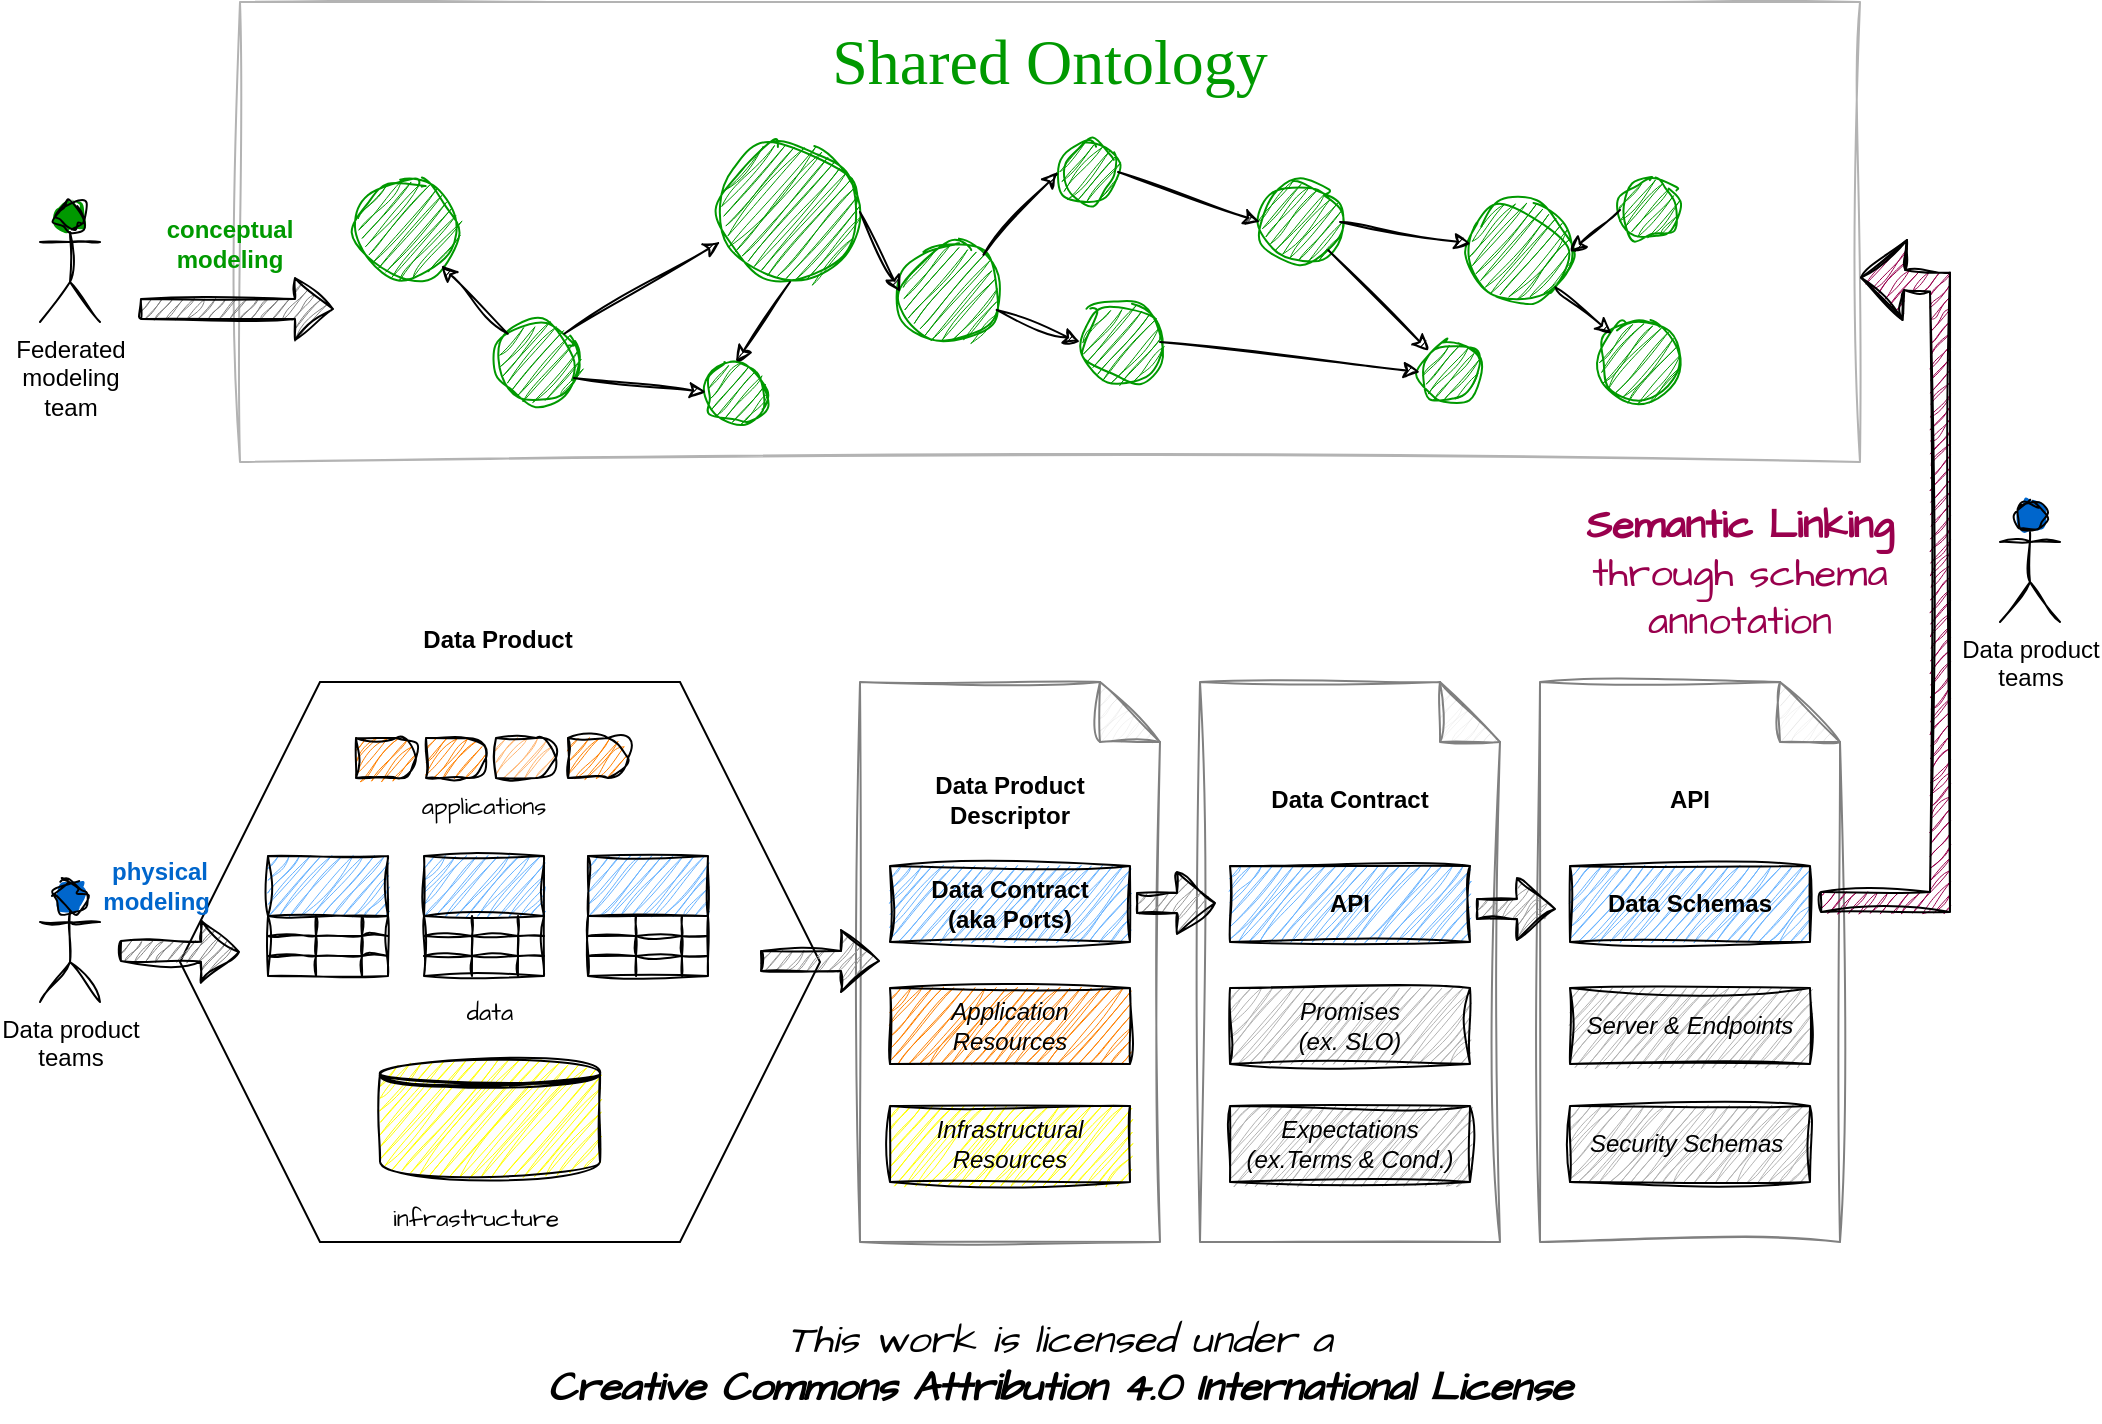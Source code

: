 <mxfile version="22.0.8" type="google">
  <diagram name="008-semantic-linking" id="O0EzCrE9_i2seC9WDiSg">
    <mxGraphModel grid="1" page="1" gridSize="10" guides="1" tooltips="1" connect="1" arrows="1" fold="1" pageScale="1" pageWidth="827" pageHeight="1169" math="0" shadow="0">
      <root>
        <mxCell id="0" />
        <mxCell id="1" parent="0" />
        <mxCell id="VSZ_r1YbwB4cjB5XSmfl-58" value="&lt;div&gt;&lt;i&gt;This work is licensed under a&lt;/i&gt;&lt;/div&gt;&lt;div&gt;&lt;b&gt;&lt;i&gt;Creative Commons Attribution 4.0 International License&lt;/i&gt;&lt;/b&gt;&lt;/div&gt;" style="text;html=1;strokeColor=none;fillColor=none;align=center;verticalAlign=middle;whiteSpace=wrap;rounded=0;fontSize=20;fontFamily=Architects Daughter;" vertex="1" parent="1">
          <mxGeometry x="-40" y="470" width="1040" height="60" as="geometry" />
        </mxCell>
        <mxCell id="JQQmpW9P4jVvxB5_Ogis-1" value="" style="shape=hexagon;perimeter=hexagonPerimeter2;whiteSpace=wrap;html=1;fixedSize=1;size=70;" vertex="1" parent="1">
          <mxGeometry x="40" y="160" width="320" height="280" as="geometry" />
        </mxCell>
        <mxCell id="JQQmpW9P4jVvxB5_Ogis-2" value="" style="shape=table;startSize=30;container=1;collapsible=0;childLayout=tableLayout;strokeColor=default;fontSize=16;sketch=1;curveFitting=1;jiggle=2;fillColor=#66B2FF;" vertex="1" parent="1">
          <mxGeometry x="162" y="247" width="60" height="60" as="geometry" />
        </mxCell>
        <mxCell id="JQQmpW9P4jVvxB5_Ogis-3" value="" style="shape=tableRow;horizontal=0;startSize=0;swimlaneHead=0;swimlaneBody=0;strokeColor=inherit;top=0;left=0;bottom=0;right=0;collapsible=0;dropTarget=0;fillColor=none;points=[[0,0.5],[1,0.5]];portConstraint=eastwest;fontSize=16;sketch=1;curveFitting=1;jiggle=2;" vertex="1" parent="JQQmpW9P4jVvxB5_Ogis-2">
          <mxGeometry y="30" width="60" height="10" as="geometry" />
        </mxCell>
        <mxCell id="JQQmpW9P4jVvxB5_Ogis-4" value="" style="shape=partialRectangle;html=1;whiteSpace=wrap;connectable=0;strokeColor=inherit;overflow=hidden;fillColor=none;top=0;left=0;bottom=0;right=0;pointerEvents=1;fontSize=16;sketch=1;curveFitting=1;jiggle=2;" vertex="1" parent="JQQmpW9P4jVvxB5_Ogis-3">
          <mxGeometry width="24" height="10" as="geometry">
            <mxRectangle width="24" height="10" as="alternateBounds" />
          </mxGeometry>
        </mxCell>
        <mxCell id="JQQmpW9P4jVvxB5_Ogis-5" value="" style="shape=partialRectangle;html=1;whiteSpace=wrap;connectable=0;strokeColor=inherit;overflow=hidden;fillColor=none;top=0;left=0;bottom=0;right=0;pointerEvents=1;fontSize=16;sketch=1;curveFitting=1;jiggle=2;" vertex="1" parent="JQQmpW9P4jVvxB5_Ogis-3">
          <mxGeometry x="24" width="23" height="10" as="geometry">
            <mxRectangle width="23" height="10" as="alternateBounds" />
          </mxGeometry>
        </mxCell>
        <mxCell id="JQQmpW9P4jVvxB5_Ogis-6" value="" style="shape=partialRectangle;html=1;whiteSpace=wrap;connectable=0;strokeColor=inherit;overflow=hidden;fillColor=none;top=0;left=0;bottom=0;right=0;pointerEvents=1;fontSize=16;sketch=1;curveFitting=1;jiggle=2;" vertex="1" parent="JQQmpW9P4jVvxB5_Ogis-3">
          <mxGeometry x="47" width="13" height="10" as="geometry">
            <mxRectangle width="13" height="10" as="alternateBounds" />
          </mxGeometry>
        </mxCell>
        <mxCell id="JQQmpW9P4jVvxB5_Ogis-7" value="" style="shape=tableRow;horizontal=0;startSize=0;swimlaneHead=0;swimlaneBody=0;strokeColor=inherit;top=0;left=0;bottom=0;right=0;collapsible=0;dropTarget=0;fillColor=none;points=[[0,0.5],[1,0.5]];portConstraint=eastwest;fontSize=16;sketch=1;curveFitting=1;jiggle=2;" vertex="1" parent="JQQmpW9P4jVvxB5_Ogis-2">
          <mxGeometry y="40" width="60" height="10" as="geometry" />
        </mxCell>
        <mxCell id="JQQmpW9P4jVvxB5_Ogis-8" value="" style="shape=partialRectangle;html=1;whiteSpace=wrap;connectable=0;strokeColor=inherit;overflow=hidden;fillColor=none;top=0;left=0;bottom=0;right=0;pointerEvents=1;fontSize=16;sketch=1;curveFitting=1;jiggle=2;" vertex="1" parent="JQQmpW9P4jVvxB5_Ogis-7">
          <mxGeometry width="24" height="10" as="geometry">
            <mxRectangle width="24" height="10" as="alternateBounds" />
          </mxGeometry>
        </mxCell>
        <mxCell id="JQQmpW9P4jVvxB5_Ogis-9" value="" style="shape=partialRectangle;html=1;whiteSpace=wrap;connectable=0;strokeColor=inherit;overflow=hidden;fillColor=none;top=0;left=0;bottom=0;right=0;pointerEvents=1;fontSize=16;sketch=1;curveFitting=1;jiggle=2;" vertex="1" parent="JQQmpW9P4jVvxB5_Ogis-7">
          <mxGeometry x="24" width="23" height="10" as="geometry">
            <mxRectangle width="23" height="10" as="alternateBounds" />
          </mxGeometry>
        </mxCell>
        <mxCell id="JQQmpW9P4jVvxB5_Ogis-10" value="" style="shape=partialRectangle;html=1;whiteSpace=wrap;connectable=0;strokeColor=inherit;overflow=hidden;fillColor=none;top=0;left=0;bottom=0;right=0;pointerEvents=1;fontSize=16;sketch=1;curveFitting=1;jiggle=2;" vertex="1" parent="JQQmpW9P4jVvxB5_Ogis-7">
          <mxGeometry x="47" width="13" height="10" as="geometry">
            <mxRectangle width="13" height="10" as="alternateBounds" />
          </mxGeometry>
        </mxCell>
        <mxCell id="JQQmpW9P4jVvxB5_Ogis-11" value="" style="shape=tableRow;horizontal=0;startSize=0;swimlaneHead=0;swimlaneBody=0;strokeColor=inherit;top=0;left=0;bottom=0;right=0;collapsible=0;dropTarget=0;fillColor=none;points=[[0,0.5],[1,0.5]];portConstraint=eastwest;fontSize=16;sketch=1;curveFitting=1;jiggle=2;" vertex="1" parent="JQQmpW9P4jVvxB5_Ogis-2">
          <mxGeometry y="50" width="60" height="10" as="geometry" />
        </mxCell>
        <mxCell id="JQQmpW9P4jVvxB5_Ogis-12" value="" style="shape=partialRectangle;html=1;whiteSpace=wrap;connectable=0;strokeColor=inherit;overflow=hidden;fillColor=none;top=0;left=0;bottom=0;right=0;pointerEvents=1;fontSize=16;sketch=1;curveFitting=1;jiggle=2;" vertex="1" parent="JQQmpW9P4jVvxB5_Ogis-11">
          <mxGeometry width="24" height="10" as="geometry">
            <mxRectangle width="24" height="10" as="alternateBounds" />
          </mxGeometry>
        </mxCell>
        <mxCell id="JQQmpW9P4jVvxB5_Ogis-13" value="" style="shape=partialRectangle;html=1;whiteSpace=wrap;connectable=0;strokeColor=inherit;overflow=hidden;fillColor=none;top=0;left=0;bottom=0;right=0;pointerEvents=1;fontSize=16;sketch=1;curveFitting=1;jiggle=2;" vertex="1" parent="JQQmpW9P4jVvxB5_Ogis-11">
          <mxGeometry x="24" width="23" height="10" as="geometry">
            <mxRectangle width="23" height="10" as="alternateBounds" />
          </mxGeometry>
        </mxCell>
        <mxCell id="JQQmpW9P4jVvxB5_Ogis-14" value="" style="shape=partialRectangle;html=1;whiteSpace=wrap;connectable=0;strokeColor=inherit;overflow=hidden;fillColor=none;top=0;left=0;bottom=0;right=0;pointerEvents=1;fontSize=16;sketch=1;curveFitting=1;jiggle=2;" vertex="1" parent="JQQmpW9P4jVvxB5_Ogis-11">
          <mxGeometry x="47" width="13" height="10" as="geometry">
            <mxRectangle width="13" height="10" as="alternateBounds" />
          </mxGeometry>
        </mxCell>
        <mxCell id="JQQmpW9P4jVvxB5_Ogis-15" value="" style="shape=table;startSize=30;container=1;collapsible=0;childLayout=tableLayout;strokeColor=default;fontSize=16;sketch=1;curveFitting=1;jiggle=2;fillColor=#66B2FF;" vertex="1" parent="1">
          <mxGeometry x="84" y="247" width="60" height="60" as="geometry" />
        </mxCell>
        <mxCell id="JQQmpW9P4jVvxB5_Ogis-16" value="" style="shape=tableRow;horizontal=0;startSize=0;swimlaneHead=0;swimlaneBody=0;strokeColor=inherit;top=0;left=0;bottom=0;right=0;collapsible=0;dropTarget=0;fillColor=none;points=[[0,0.5],[1,0.5]];portConstraint=eastwest;fontSize=16;sketch=1;curveFitting=1;jiggle=2;" vertex="1" parent="JQQmpW9P4jVvxB5_Ogis-15">
          <mxGeometry y="30" width="60" height="10" as="geometry" />
        </mxCell>
        <mxCell id="JQQmpW9P4jVvxB5_Ogis-17" value="" style="shape=partialRectangle;html=1;whiteSpace=wrap;connectable=0;strokeColor=inherit;overflow=hidden;fillColor=none;top=0;left=0;bottom=0;right=0;pointerEvents=1;fontSize=16;sketch=1;curveFitting=1;jiggle=2;" vertex="1" parent="JQQmpW9P4jVvxB5_Ogis-16">
          <mxGeometry width="24" height="10" as="geometry">
            <mxRectangle width="24" height="10" as="alternateBounds" />
          </mxGeometry>
        </mxCell>
        <mxCell id="JQQmpW9P4jVvxB5_Ogis-18" value="" style="shape=partialRectangle;html=1;whiteSpace=wrap;connectable=0;strokeColor=inherit;overflow=hidden;fillColor=none;top=0;left=0;bottom=0;right=0;pointerEvents=1;fontSize=16;sketch=1;curveFitting=1;jiggle=2;" vertex="1" parent="JQQmpW9P4jVvxB5_Ogis-16">
          <mxGeometry x="24" width="23" height="10" as="geometry">
            <mxRectangle width="23" height="10" as="alternateBounds" />
          </mxGeometry>
        </mxCell>
        <mxCell id="JQQmpW9P4jVvxB5_Ogis-19" value="" style="shape=partialRectangle;html=1;whiteSpace=wrap;connectable=0;strokeColor=inherit;overflow=hidden;fillColor=none;top=0;left=0;bottom=0;right=0;pointerEvents=1;fontSize=16;sketch=1;curveFitting=1;jiggle=2;" vertex="1" parent="JQQmpW9P4jVvxB5_Ogis-16">
          <mxGeometry x="47" width="13" height="10" as="geometry">
            <mxRectangle width="13" height="10" as="alternateBounds" />
          </mxGeometry>
        </mxCell>
        <mxCell id="JQQmpW9P4jVvxB5_Ogis-20" value="" style="shape=tableRow;horizontal=0;startSize=0;swimlaneHead=0;swimlaneBody=0;strokeColor=inherit;top=0;left=0;bottom=0;right=0;collapsible=0;dropTarget=0;fillColor=none;points=[[0,0.5],[1,0.5]];portConstraint=eastwest;fontSize=16;sketch=1;curveFitting=1;jiggle=2;" vertex="1" parent="JQQmpW9P4jVvxB5_Ogis-15">
          <mxGeometry y="40" width="60" height="10" as="geometry" />
        </mxCell>
        <mxCell id="JQQmpW9P4jVvxB5_Ogis-21" value="" style="shape=partialRectangle;html=1;whiteSpace=wrap;connectable=0;strokeColor=inherit;overflow=hidden;fillColor=none;top=0;left=0;bottom=0;right=0;pointerEvents=1;fontSize=16;sketch=1;curveFitting=1;jiggle=2;" vertex="1" parent="JQQmpW9P4jVvxB5_Ogis-20">
          <mxGeometry width="24" height="10" as="geometry">
            <mxRectangle width="24" height="10" as="alternateBounds" />
          </mxGeometry>
        </mxCell>
        <mxCell id="JQQmpW9P4jVvxB5_Ogis-22" value="" style="shape=partialRectangle;html=1;whiteSpace=wrap;connectable=0;strokeColor=inherit;overflow=hidden;fillColor=none;top=0;left=0;bottom=0;right=0;pointerEvents=1;fontSize=16;sketch=1;curveFitting=1;jiggle=2;" vertex="1" parent="JQQmpW9P4jVvxB5_Ogis-20">
          <mxGeometry x="24" width="23" height="10" as="geometry">
            <mxRectangle width="23" height="10" as="alternateBounds" />
          </mxGeometry>
        </mxCell>
        <mxCell id="JQQmpW9P4jVvxB5_Ogis-23" value="" style="shape=partialRectangle;html=1;whiteSpace=wrap;connectable=0;strokeColor=inherit;overflow=hidden;fillColor=none;top=0;left=0;bottom=0;right=0;pointerEvents=1;fontSize=16;sketch=1;curveFitting=1;jiggle=2;" vertex="1" parent="JQQmpW9P4jVvxB5_Ogis-20">
          <mxGeometry x="47" width="13" height="10" as="geometry">
            <mxRectangle width="13" height="10" as="alternateBounds" />
          </mxGeometry>
        </mxCell>
        <mxCell id="JQQmpW9P4jVvxB5_Ogis-24" value="" style="shape=tableRow;horizontal=0;startSize=0;swimlaneHead=0;swimlaneBody=0;strokeColor=inherit;top=0;left=0;bottom=0;right=0;collapsible=0;dropTarget=0;fillColor=none;points=[[0,0.5],[1,0.5]];portConstraint=eastwest;fontSize=16;sketch=1;curveFitting=1;jiggle=2;" vertex="1" parent="JQQmpW9P4jVvxB5_Ogis-15">
          <mxGeometry y="50" width="60" height="10" as="geometry" />
        </mxCell>
        <mxCell id="JQQmpW9P4jVvxB5_Ogis-25" value="" style="shape=partialRectangle;html=1;whiteSpace=wrap;connectable=0;strokeColor=inherit;overflow=hidden;fillColor=none;top=0;left=0;bottom=0;right=0;pointerEvents=1;fontSize=16;sketch=1;curveFitting=1;jiggle=2;" vertex="1" parent="JQQmpW9P4jVvxB5_Ogis-24">
          <mxGeometry width="24" height="10" as="geometry">
            <mxRectangle width="24" height="10" as="alternateBounds" />
          </mxGeometry>
        </mxCell>
        <mxCell id="JQQmpW9P4jVvxB5_Ogis-26" value="" style="shape=partialRectangle;html=1;whiteSpace=wrap;connectable=0;strokeColor=inherit;overflow=hidden;fillColor=none;top=0;left=0;bottom=0;right=0;pointerEvents=1;fontSize=16;sketch=1;curveFitting=1;jiggle=2;" vertex="1" parent="JQQmpW9P4jVvxB5_Ogis-24">
          <mxGeometry x="24" width="23" height="10" as="geometry">
            <mxRectangle width="23" height="10" as="alternateBounds" />
          </mxGeometry>
        </mxCell>
        <mxCell id="JQQmpW9P4jVvxB5_Ogis-27" value="" style="shape=partialRectangle;html=1;whiteSpace=wrap;connectable=0;strokeColor=inherit;overflow=hidden;fillColor=none;top=0;left=0;bottom=0;right=0;pointerEvents=1;fontSize=16;sketch=1;curveFitting=1;jiggle=2;" vertex="1" parent="JQQmpW9P4jVvxB5_Ogis-24">
          <mxGeometry x="47" width="13" height="10" as="geometry">
            <mxRectangle width="13" height="10" as="alternateBounds" />
          </mxGeometry>
        </mxCell>
        <mxCell id="JQQmpW9P4jVvxB5_Ogis-28" value="" style="shape=table;startSize=30;container=1;collapsible=0;childLayout=tableLayout;strokeColor=default;fontSize=16;sketch=1;curveFitting=1;jiggle=2;fillColor=#66B2FF;" vertex="1" parent="1">
          <mxGeometry x="244" y="247" width="60" height="60" as="geometry" />
        </mxCell>
        <mxCell id="JQQmpW9P4jVvxB5_Ogis-29" value="" style="shape=tableRow;horizontal=0;startSize=0;swimlaneHead=0;swimlaneBody=0;strokeColor=inherit;top=0;left=0;bottom=0;right=0;collapsible=0;dropTarget=0;fillColor=none;points=[[0,0.5],[1,0.5]];portConstraint=eastwest;fontSize=16;sketch=1;curveFitting=1;jiggle=2;" vertex="1" parent="JQQmpW9P4jVvxB5_Ogis-28">
          <mxGeometry y="30" width="60" height="10" as="geometry" />
        </mxCell>
        <mxCell id="JQQmpW9P4jVvxB5_Ogis-30" value="" style="shape=partialRectangle;html=1;whiteSpace=wrap;connectable=0;strokeColor=inherit;overflow=hidden;fillColor=none;top=0;left=0;bottom=0;right=0;pointerEvents=1;fontSize=16;sketch=1;curveFitting=1;jiggle=2;" vertex="1" parent="JQQmpW9P4jVvxB5_Ogis-29">
          <mxGeometry width="24" height="10" as="geometry">
            <mxRectangle width="24" height="10" as="alternateBounds" />
          </mxGeometry>
        </mxCell>
        <mxCell id="JQQmpW9P4jVvxB5_Ogis-31" value="" style="shape=partialRectangle;html=1;whiteSpace=wrap;connectable=0;strokeColor=inherit;overflow=hidden;fillColor=none;top=0;left=0;bottom=0;right=0;pointerEvents=1;fontSize=16;sketch=1;curveFitting=1;jiggle=2;" vertex="1" parent="JQQmpW9P4jVvxB5_Ogis-29">
          <mxGeometry x="24" width="23" height="10" as="geometry">
            <mxRectangle width="23" height="10" as="alternateBounds" />
          </mxGeometry>
        </mxCell>
        <mxCell id="JQQmpW9P4jVvxB5_Ogis-32" value="" style="shape=partialRectangle;html=1;whiteSpace=wrap;connectable=0;strokeColor=inherit;overflow=hidden;fillColor=none;top=0;left=0;bottom=0;right=0;pointerEvents=1;fontSize=16;sketch=1;curveFitting=1;jiggle=2;" vertex="1" parent="JQQmpW9P4jVvxB5_Ogis-29">
          <mxGeometry x="47" width="13" height="10" as="geometry">
            <mxRectangle width="13" height="10" as="alternateBounds" />
          </mxGeometry>
        </mxCell>
        <mxCell id="JQQmpW9P4jVvxB5_Ogis-33" value="" style="shape=tableRow;horizontal=0;startSize=0;swimlaneHead=0;swimlaneBody=0;strokeColor=inherit;top=0;left=0;bottom=0;right=0;collapsible=0;dropTarget=0;fillColor=none;points=[[0,0.5],[1,0.5]];portConstraint=eastwest;fontSize=16;sketch=1;curveFitting=1;jiggle=2;" vertex="1" parent="JQQmpW9P4jVvxB5_Ogis-28">
          <mxGeometry y="40" width="60" height="10" as="geometry" />
        </mxCell>
        <mxCell id="JQQmpW9P4jVvxB5_Ogis-34" value="" style="shape=partialRectangle;html=1;whiteSpace=wrap;connectable=0;strokeColor=inherit;overflow=hidden;fillColor=none;top=0;left=0;bottom=0;right=0;pointerEvents=1;fontSize=16;sketch=1;curveFitting=1;jiggle=2;" vertex="1" parent="JQQmpW9P4jVvxB5_Ogis-33">
          <mxGeometry width="24" height="10" as="geometry">
            <mxRectangle width="24" height="10" as="alternateBounds" />
          </mxGeometry>
        </mxCell>
        <mxCell id="JQQmpW9P4jVvxB5_Ogis-35" value="" style="shape=partialRectangle;html=1;whiteSpace=wrap;connectable=0;strokeColor=inherit;overflow=hidden;fillColor=none;top=0;left=0;bottom=0;right=0;pointerEvents=1;fontSize=16;sketch=1;curveFitting=1;jiggle=2;" vertex="1" parent="JQQmpW9P4jVvxB5_Ogis-33">
          <mxGeometry x="24" width="23" height="10" as="geometry">
            <mxRectangle width="23" height="10" as="alternateBounds" />
          </mxGeometry>
        </mxCell>
        <mxCell id="JQQmpW9P4jVvxB5_Ogis-36" value="" style="shape=partialRectangle;html=1;whiteSpace=wrap;connectable=0;strokeColor=inherit;overflow=hidden;fillColor=none;top=0;left=0;bottom=0;right=0;pointerEvents=1;fontSize=16;sketch=1;curveFitting=1;jiggle=2;" vertex="1" parent="JQQmpW9P4jVvxB5_Ogis-33">
          <mxGeometry x="47" width="13" height="10" as="geometry">
            <mxRectangle width="13" height="10" as="alternateBounds" />
          </mxGeometry>
        </mxCell>
        <mxCell id="JQQmpW9P4jVvxB5_Ogis-37" value="" style="shape=tableRow;horizontal=0;startSize=0;swimlaneHead=0;swimlaneBody=0;strokeColor=inherit;top=0;left=0;bottom=0;right=0;collapsible=0;dropTarget=0;fillColor=none;points=[[0,0.5],[1,0.5]];portConstraint=eastwest;fontSize=16;sketch=1;curveFitting=1;jiggle=2;" vertex="1" parent="JQQmpW9P4jVvxB5_Ogis-28">
          <mxGeometry y="50" width="60" height="10" as="geometry" />
        </mxCell>
        <mxCell id="JQQmpW9P4jVvxB5_Ogis-38" value="" style="shape=partialRectangle;html=1;whiteSpace=wrap;connectable=0;strokeColor=inherit;overflow=hidden;fillColor=none;top=0;left=0;bottom=0;right=0;pointerEvents=1;fontSize=16;sketch=1;curveFitting=1;jiggle=2;" vertex="1" parent="JQQmpW9P4jVvxB5_Ogis-37">
          <mxGeometry width="24" height="10" as="geometry">
            <mxRectangle width="24" height="10" as="alternateBounds" />
          </mxGeometry>
        </mxCell>
        <mxCell id="JQQmpW9P4jVvxB5_Ogis-39" value="" style="shape=partialRectangle;html=1;whiteSpace=wrap;connectable=0;strokeColor=inherit;overflow=hidden;fillColor=none;top=0;left=0;bottom=0;right=0;pointerEvents=1;fontSize=16;sketch=1;curveFitting=1;jiggle=2;" vertex="1" parent="JQQmpW9P4jVvxB5_Ogis-37">
          <mxGeometry x="24" width="23" height="10" as="geometry">
            <mxRectangle width="23" height="10" as="alternateBounds" />
          </mxGeometry>
        </mxCell>
        <mxCell id="JQQmpW9P4jVvxB5_Ogis-40" value="" style="shape=partialRectangle;html=1;whiteSpace=wrap;connectable=0;strokeColor=inherit;overflow=hidden;fillColor=none;top=0;left=0;bottom=0;right=0;pointerEvents=1;fontSize=16;sketch=1;curveFitting=1;jiggle=2;" vertex="1" parent="JQQmpW9P4jVvxB5_Ogis-37">
          <mxGeometry x="47" width="13" height="10" as="geometry">
            <mxRectangle width="13" height="10" as="alternateBounds" />
          </mxGeometry>
        </mxCell>
        <mxCell id="JQQmpW9P4jVvxB5_Ogis-41" value="" style="shape=datastore;whiteSpace=wrap;html=1;sketch=1;curveFitting=1;jiggle=2;fillColor=#FFFF00;" vertex="1" parent="1">
          <mxGeometry x="140" y="348" width="110" height="60" as="geometry" />
        </mxCell>
        <mxCell id="JQQmpW9P4jVvxB5_Ogis-42" value="" style="shape=delay;whiteSpace=wrap;html=1;sketch=1;curveFitting=1;jiggle=2;fillColor=#FF8000;" vertex="1" parent="1">
          <mxGeometry x="128" y="188" width="30" height="20" as="geometry" />
        </mxCell>
        <mxCell id="JQQmpW9P4jVvxB5_Ogis-43" value="" style="shape=delay;whiteSpace=wrap;html=1;sketch=1;curveFitting=1;jiggle=2;fillColor=#FF8000;" vertex="1" parent="1">
          <mxGeometry x="163" y="188" width="30" height="20" as="geometry" />
        </mxCell>
        <mxCell id="JQQmpW9P4jVvxB5_Ogis-44" value="" style="shape=delay;whiteSpace=wrap;html=1;sketch=1;curveFitting=1;jiggle=2;fillColor=#FFB570;" vertex="1" parent="1">
          <mxGeometry x="198" y="188" width="30" height="20" as="geometry" />
        </mxCell>
        <mxCell id="JQQmpW9P4jVvxB5_Ogis-45" value="" style="shape=delay;whiteSpace=wrap;html=1;sketch=1;curveFitting=1;jiggle=2;fillColor=#FF8000;" vertex="1" parent="1">
          <mxGeometry x="234" y="188" width="30" height="20" as="geometry" />
        </mxCell>
        <mxCell id="JQQmpW9P4jVvxB5_Ogis-46" value="" style="shape=note;whiteSpace=wrap;html=1;backgroundOutline=1;darkOpacity=0.05;sketch=1;curveFitting=1;jiggle=2;strokeColor=#808080;" vertex="1" parent="1">
          <mxGeometry x="380" y="160" width="150" height="280" as="geometry" />
        </mxCell>
        <mxCell id="JQQmpW9P4jVvxB5_Ogis-47" value="Data Contract &lt;br&gt;(aka Ports)" style="text;html=1;strokeColor=default;fillColor=#66B2FF;align=center;verticalAlign=middle;whiteSpace=wrap;rounded=0;sketch=1;curveFitting=1;jiggle=2;glass=0;shadow=0;strokeWidth=1;fontStyle=1" vertex="1" parent="1">
          <mxGeometry x="395" y="252" width="120" height="38" as="geometry" />
        </mxCell>
        <mxCell id="JQQmpW9P4jVvxB5_Ogis-48" value="Application Resources" style="text;html=1;strokeColor=default;fillColor=#FF8000;align=center;verticalAlign=middle;whiteSpace=wrap;rounded=0;sketch=1;curveFitting=1;jiggle=2;fontStyle=2" vertex="1" parent="1">
          <mxGeometry x="395" y="313" width="120" height="38" as="geometry" />
        </mxCell>
        <mxCell id="JQQmpW9P4jVvxB5_Ogis-49" value="Infrastructural Resources" style="text;html=1;strokeColor=default;fillColor=#FFFF00;align=center;verticalAlign=middle;whiteSpace=wrap;rounded=0;sketch=1;curveFitting=1;jiggle=2;fontStyle=2" vertex="1" parent="1">
          <mxGeometry x="395" y="372" width="120" height="38" as="geometry" />
        </mxCell>
        <mxCell id="JQQmpW9P4jVvxB5_Ogis-50" value="Data Product Descriptor" style="text;html=1;strokeColor=none;fillColor=none;align=center;verticalAlign=middle;whiteSpace=wrap;rounded=0;sketch=1;curveFitting=1;jiggle=2;fontStyle=1" vertex="1" parent="1">
          <mxGeometry x="395" y="200" width="120" height="38" as="geometry" />
        </mxCell>
        <mxCell id="JQQmpW9P4jVvxB5_Ogis-51" value="" style="shape=note;whiteSpace=wrap;html=1;backgroundOutline=1;darkOpacity=0.05;sketch=1;curveFitting=1;jiggle=2;strokeColor=#808080;" vertex="1" parent="1">
          <mxGeometry x="550" y="160" width="150" height="280" as="geometry" />
        </mxCell>
        <mxCell id="JQQmpW9P4jVvxB5_Ogis-52" value="API" style="text;html=1;strokeColor=default;fillColor=#66B2FF;align=center;verticalAlign=middle;whiteSpace=wrap;rounded=0;sketch=1;curveFitting=1;jiggle=2;glass=0;shadow=0;strokeWidth=1;fontStyle=1" vertex="1" parent="1">
          <mxGeometry x="565" y="252" width="120" height="38" as="geometry" />
        </mxCell>
        <mxCell id="JQQmpW9P4jVvxB5_Ogis-53" value="Promises &lt;br&gt;(ex. SLO)" style="text;html=1;strokeColor=default;fillColor=#B3B3B3;align=center;verticalAlign=middle;whiteSpace=wrap;rounded=0;sketch=1;curveFitting=1;jiggle=2;fontStyle=2" vertex="1" parent="1">
          <mxGeometry x="565" y="313" width="120" height="38" as="geometry" />
        </mxCell>
        <mxCell id="JQQmpW9P4jVvxB5_Ogis-54" value="&lt;div&gt;Expectations​&lt;/div&gt;&lt;div&gt;&lt;span style=&quot;background-color: initial;&quot;&gt;(ex.Terms &amp;amp; Cond.)​&lt;/span&gt;&lt;br&gt;&lt;/div&gt;" style="text;html=1;strokeColor=default;fillColor=#B3B3B3;align=center;verticalAlign=middle;whiteSpace=wrap;rounded=0;sketch=1;curveFitting=1;jiggle=2;fontStyle=2" vertex="1" parent="1">
          <mxGeometry x="565" y="372" width="120" height="38" as="geometry" />
        </mxCell>
        <mxCell id="JQQmpW9P4jVvxB5_Ogis-55" value="Data Contract" style="text;html=1;strokeColor=none;fillColor=none;align=center;verticalAlign=middle;whiteSpace=wrap;rounded=0;sketch=1;curveFitting=1;jiggle=2;fontStyle=1" vertex="1" parent="1">
          <mxGeometry x="565" y="200" width="120" height="38" as="geometry" />
        </mxCell>
        <mxCell id="JQQmpW9P4jVvxB5_Ogis-56" value="" style="shape=note;whiteSpace=wrap;html=1;backgroundOutline=1;darkOpacity=0.05;sketch=1;curveFitting=1;jiggle=2;strokeColor=#808080;" vertex="1" parent="1">
          <mxGeometry x="720" y="160" width="150" height="280" as="geometry" />
        </mxCell>
        <mxCell id="JQQmpW9P4jVvxB5_Ogis-57" value="Data Schemas" style="text;html=1;strokeColor=default;fillColor=#66B2FF;align=center;verticalAlign=middle;whiteSpace=wrap;rounded=0;sketch=1;curveFitting=1;jiggle=2;glass=0;shadow=0;strokeWidth=1;fontStyle=1" vertex="1" parent="1">
          <mxGeometry x="735" y="252" width="120" height="38" as="geometry" />
        </mxCell>
        <mxCell id="JQQmpW9P4jVvxB5_Ogis-58" value="Security Schemas&amp;nbsp;" style="text;html=1;strokeColor=default;fillColor=#B3B3B3;align=center;verticalAlign=middle;whiteSpace=wrap;rounded=0;sketch=1;curveFitting=1;jiggle=2;fontStyle=2" vertex="1" parent="1">
          <mxGeometry x="735" y="372" width="120" height="38" as="geometry" />
        </mxCell>
        <mxCell id="JQQmpW9P4jVvxB5_Ogis-59" value="&lt;div&gt;Server &amp;amp; Endpoints&lt;/div&gt;" style="text;html=1;strokeColor=default;fillColor=#B3B3B3;align=center;verticalAlign=middle;whiteSpace=wrap;rounded=0;sketch=1;curveFitting=1;jiggle=2;fontStyle=2" vertex="1" parent="1">
          <mxGeometry x="735" y="313" width="120" height="38" as="geometry" />
        </mxCell>
        <mxCell id="JQQmpW9P4jVvxB5_Ogis-60" value="API" style="text;html=1;strokeColor=none;fillColor=none;align=center;verticalAlign=middle;whiteSpace=wrap;rounded=0;sketch=1;curveFitting=1;jiggle=2;fontStyle=1" vertex="1" parent="1">
          <mxGeometry x="735" y="200" width="120" height="38" as="geometry" />
        </mxCell>
        <mxCell id="JQQmpW9P4jVvxB5_Ogis-61" value="" style="shape=flexArrow;endArrow=classic;html=1;rounded=0;sketch=1;curveFitting=1;jiggle=2;fillColor=#999999;" edge="1" parent="1">
          <mxGeometry width="50" height="50" relative="1" as="geometry">
            <mxPoint x="330" y="299.5" as="sourcePoint" />
            <mxPoint x="390" y="299.5" as="targetPoint" />
          </mxGeometry>
        </mxCell>
        <mxCell id="JQQmpW9P4jVvxB5_Ogis-62" value="" style="shape=flexArrow;endArrow=classic;html=1;rounded=0;sketch=1;curveFitting=1;jiggle=2;fillColor=#999999;" edge="1" parent="1">
          <mxGeometry width="50" height="50" relative="1" as="geometry">
            <mxPoint x="518" y="270.5" as="sourcePoint" />
            <mxPoint x="558" y="270.5" as="targetPoint" />
          </mxGeometry>
        </mxCell>
        <mxCell id="JQQmpW9P4jVvxB5_Ogis-63" value="" style="shape=flexArrow;endArrow=classic;html=1;rounded=0;sketch=1;curveFitting=1;jiggle=2;fillColor=#999999;" edge="1" parent="1">
          <mxGeometry width="50" height="50" relative="1" as="geometry">
            <mxPoint x="688" y="273.5" as="sourcePoint" />
            <mxPoint x="728" y="273.5" as="targetPoint" />
          </mxGeometry>
        </mxCell>
        <mxCell id="JQQmpW9P4jVvxB5_Ogis-64" value="" style="rounded=0;whiteSpace=wrap;html=1;sketch=1;curveFitting=1;jiggle=2;strokeColor=#B3B3B3;" vertex="1" parent="1">
          <mxGeometry x="70" y="-180" width="810" height="230" as="geometry" />
        </mxCell>
        <mxCell id="JQQmpW9P4jVvxB5_Ogis-65" value="" style="ellipse;whiteSpace=wrap;html=1;aspect=fixed;sketch=1;curveFitting=1;jiggle=2;strokeColor=#009900;fillColor=#009900;" vertex="1" parent="1">
          <mxGeometry x="198" y="-20" width="40" height="40" as="geometry" />
        </mxCell>
        <mxCell id="JQQmpW9P4jVvxB5_Ogis-66" value="" style="ellipse;whiteSpace=wrap;html=1;aspect=fixed;sketch=1;curveFitting=1;jiggle=2;strokeColor=#009900;fillColor=#009900;" vertex="1" parent="1">
          <mxGeometry x="310" y="-110" width="70" height="70" as="geometry" />
        </mxCell>
        <mxCell id="JQQmpW9P4jVvxB5_Ogis-67" value="" style="ellipse;whiteSpace=wrap;html=1;aspect=fixed;sketch=1;curveFitting=1;jiggle=2;strokeColor=#009900;fillColor=#009900;" vertex="1" parent="1">
          <mxGeometry x="128" y="-91" width="50" height="50" as="geometry" />
        </mxCell>
        <mxCell id="JQQmpW9P4jVvxB5_Ogis-68" value="" style="ellipse;whiteSpace=wrap;html=1;aspect=fixed;sketch=1;curveFitting=1;jiggle=2;strokeColor=#009900;fillColor=#009900;" vertex="1" parent="1">
          <mxGeometry x="400" y="-60" width="50" height="50" as="geometry" />
        </mxCell>
        <mxCell id="JQQmpW9P4jVvxB5_Ogis-69" value="" style="ellipse;whiteSpace=wrap;html=1;aspect=fixed;sketch=1;curveFitting=1;jiggle=2;strokeColor=#009900;fillColor=#009900;" vertex="1" parent="1">
          <mxGeometry x="303" width="30" height="30" as="geometry" />
        </mxCell>
        <mxCell id="JQQmpW9P4jVvxB5_Ogis-70" value="" style="endArrow=classic;html=1;rounded=0;entryX=0;entryY=0.714;entryDx=0;entryDy=0;entryPerimeter=0;exitX=1;exitY=0;exitDx=0;exitDy=0;sketch=1;curveFitting=1;jiggle=2;" edge="1" parent="1" source="JQQmpW9P4jVvxB5_Ogis-65" target="JQQmpW9P4jVvxB5_Ogis-66">
          <mxGeometry width="50" height="50" relative="1" as="geometry">
            <mxPoint x="260" y="-30" as="sourcePoint" />
            <mxPoint x="480" y="260" as="targetPoint" />
          </mxGeometry>
        </mxCell>
        <mxCell id="JQQmpW9P4jVvxB5_Ogis-71" value="" style="endArrow=classic;html=1;rounded=0;entryX=1;entryY=1;entryDx=0;entryDy=0;exitX=0;exitY=0;exitDx=0;exitDy=0;sketch=1;curveFitting=1;jiggle=2;" edge="1" parent="1" source="JQQmpW9P4jVvxB5_Ogis-65" target="JQQmpW9P4jVvxB5_Ogis-67">
          <mxGeometry width="50" height="50" relative="1" as="geometry">
            <mxPoint x="230" y="-30" as="sourcePoint" />
            <mxPoint x="480" y="260" as="targetPoint" />
          </mxGeometry>
        </mxCell>
        <mxCell id="JQQmpW9P4jVvxB5_Ogis-72" value="" style="endArrow=classic;html=1;rounded=0;exitX=0.975;exitY=0.7;exitDx=0;exitDy=0;entryX=0;entryY=0.5;entryDx=0;entryDy=0;exitPerimeter=0;sketch=1;curveFitting=1;jiggle=2;" edge="1" parent="1" source="JQQmpW9P4jVvxB5_Ogis-65" target="JQQmpW9P4jVvxB5_Ogis-69">
          <mxGeometry width="50" height="50" relative="1" as="geometry">
            <mxPoint x="430" y="310" as="sourcePoint" />
            <mxPoint x="480" y="260" as="targetPoint" />
          </mxGeometry>
        </mxCell>
        <mxCell id="JQQmpW9P4jVvxB5_Ogis-73" value="" style="endArrow=classic;html=1;rounded=0;entryX=0.5;entryY=0;entryDx=0;entryDy=0;exitX=0.5;exitY=1;exitDx=0;exitDy=0;sketch=1;curveFitting=1;jiggle=2;" edge="1" parent="1" source="JQQmpW9P4jVvxB5_Ogis-66" target="JQQmpW9P4jVvxB5_Ogis-69">
          <mxGeometry width="50" height="50" relative="1" as="geometry">
            <mxPoint x="430" y="310" as="sourcePoint" />
            <mxPoint x="480" y="260" as="targetPoint" />
          </mxGeometry>
        </mxCell>
        <mxCell id="JQQmpW9P4jVvxB5_Ogis-74" value="" style="endArrow=classic;html=1;rounded=0;exitX=1;exitY=0.5;exitDx=0;exitDy=0;entryX=0;entryY=0.5;entryDx=0;entryDy=0;sketch=1;curveFitting=1;jiggle=2;" edge="1" parent="1" source="JQQmpW9P4jVvxB5_Ogis-66" target="JQQmpW9P4jVvxB5_Ogis-68">
          <mxGeometry width="50" height="50" relative="1" as="geometry">
            <mxPoint x="430" y="310" as="sourcePoint" />
            <mxPoint x="480" y="260" as="targetPoint" />
          </mxGeometry>
        </mxCell>
        <mxCell id="JQQmpW9P4jVvxB5_Ogis-75" value="Federated &lt;br&gt;modeling &lt;br&gt;team" style="shape=umlActor;verticalLabelPosition=bottom;verticalAlign=top;html=1;outlineConnect=0;sketch=1;curveFitting=1;jiggle=2;fillColor=#009900;strokeColor=#000000;fillStyle=solid;" vertex="1" parent="1">
          <mxGeometry x="-30" y="-80" width="30" height="60" as="geometry" />
        </mxCell>
        <mxCell id="JQQmpW9P4jVvxB5_Ogis-76" value="" style="ellipse;whiteSpace=wrap;html=1;aspect=fixed;sketch=1;curveFitting=1;jiggle=2;strokeColor=#009900;fillColor=#009900;" vertex="1" parent="1">
          <mxGeometry x="490" y="-30" width="40" height="40" as="geometry" />
        </mxCell>
        <mxCell id="JQQmpW9P4jVvxB5_Ogis-77" value="" style="ellipse;whiteSpace=wrap;html=1;aspect=fixed;sketch=1;curveFitting=1;jiggle=2;strokeColor=#009900;fillColor=#009900;" vertex="1" parent="1">
          <mxGeometry x="479" y="-110" width="30" height="30" as="geometry" />
        </mxCell>
        <mxCell id="JQQmpW9P4jVvxB5_Ogis-78" value="" style="endArrow=classic;html=1;rounded=0;entryX=0;entryY=0.5;entryDx=0;entryDy=0;sketch=1;curveFitting=1;jiggle=2;" edge="1" parent="1" source="JQQmpW9P4jVvxB5_Ogis-68" target="JQQmpW9P4jVvxB5_Ogis-77">
          <mxGeometry width="50" height="50" relative="1" as="geometry">
            <mxPoint x="274" y="-14" as="sourcePoint" />
            <mxPoint x="320" y="-50" as="targetPoint" />
          </mxGeometry>
        </mxCell>
        <mxCell id="JQQmpW9P4jVvxB5_Ogis-79" value="" style="endArrow=classic;html=1;rounded=0;entryX=0;entryY=0.5;entryDx=0;entryDy=0;sketch=1;curveFitting=1;jiggle=2;" edge="1" parent="1" source="JQQmpW9P4jVvxB5_Ogis-68" target="JQQmpW9P4jVvxB5_Ogis-76">
          <mxGeometry width="50" height="50" relative="1" as="geometry">
            <mxPoint x="279" y="8" as="sourcePoint" />
            <mxPoint x="313" y="25" as="targetPoint" />
          </mxGeometry>
        </mxCell>
        <mxCell id="JQQmpW9P4jVvxB5_Ogis-80" value="Data product&lt;br&gt;teams" style="shape=umlActor;verticalLabelPosition=bottom;verticalAlign=top;html=1;outlineConnect=0;sketch=1;curveFitting=1;jiggle=2;fillColor=#0066CC;strokeColor=#000000;fillStyle=solid;" vertex="1" parent="1">
          <mxGeometry x="-30" y="260" width="30" height="60" as="geometry" />
        </mxCell>
        <mxCell id="JQQmpW9P4jVvxB5_Ogis-81" value="" style="shape=flexArrow;endArrow=classic;html=1;rounded=0;sketch=1;curveFitting=1;jiggle=2;fillColor=#99004D;endWidth=29;endSize=6.97;" edge="1" parent="1" target="JQQmpW9P4jVvxB5_Ogis-64">
          <mxGeometry width="50" height="50" relative="1" as="geometry">
            <mxPoint x="860" y="270" as="sourcePoint" />
            <mxPoint x="840" y="70" as="targetPoint" />
            <Array as="points">
              <mxPoint x="920" y="270" />
              <mxPoint x="920" y="-40" />
            </Array>
          </mxGeometry>
        </mxCell>
        <mxCell id="JQQmpW9P4jVvxB5_Ogis-82" value="" style="ellipse;whiteSpace=wrap;html=1;aspect=fixed;sketch=1;curveFitting=1;jiggle=2;strokeColor=#009900;fillColor=#009900;" vertex="1" parent="1">
          <mxGeometry x="685" y="-80" width="50" height="50" as="geometry" />
        </mxCell>
        <mxCell id="JQQmpW9P4jVvxB5_Ogis-83" value="" style="ellipse;whiteSpace=wrap;html=1;aspect=fixed;sketch=1;curveFitting=1;jiggle=2;strokeColor=#009900;fillColor=#009900;" vertex="1" parent="1">
          <mxGeometry x="580" y="-90" width="40" height="40" as="geometry" />
        </mxCell>
        <mxCell id="JQQmpW9P4jVvxB5_Ogis-84" value="" style="ellipse;whiteSpace=wrap;html=1;aspect=fixed;sketch=1;curveFitting=1;jiggle=2;strokeColor=#009900;fillColor=#009900;" vertex="1" parent="1">
          <mxGeometry x="750" y="-20" width="40" height="40" as="geometry" />
        </mxCell>
        <mxCell id="JQQmpW9P4jVvxB5_Ogis-85" value="" style="ellipse;whiteSpace=wrap;html=1;aspect=fixed;sketch=1;curveFitting=1;jiggle=2;strokeColor=#009900;fillColor=#009900;" vertex="1" parent="1">
          <mxGeometry x="760" y="-91" width="30" height="30" as="geometry" />
        </mxCell>
        <mxCell id="JQQmpW9P4jVvxB5_Ogis-86" value="" style="ellipse;whiteSpace=wrap;html=1;aspect=fixed;sketch=1;curveFitting=1;jiggle=2;strokeColor=#009900;fillColor=#009900;" vertex="1" parent="1">
          <mxGeometry x="660" y="-10" width="30" height="30" as="geometry" />
        </mxCell>
        <mxCell id="JQQmpW9P4jVvxB5_Ogis-87" value="" style="endArrow=classic;html=1;rounded=0;sketch=1;hachureGap=4;jiggle=2;curveFitting=1;fontFamily=Architects Daughter;fontSource=https%3A%2F%2Ffonts.googleapis.com%2Fcss%3Ffamily%3DArchitects%2BDaughter;fontSize=16;entryX=0;entryY=0.5;entryDx=0;entryDy=0;exitX=1;exitY=0.5;exitDx=0;exitDy=0;" edge="1" parent="1" source="JQQmpW9P4jVvxB5_Ogis-77" target="JQQmpW9P4jVvxB5_Ogis-83">
          <mxGeometry width="50" height="50" relative="1" as="geometry">
            <mxPoint x="440" y="250" as="sourcePoint" />
            <mxPoint x="490" y="200" as="targetPoint" />
          </mxGeometry>
        </mxCell>
        <mxCell id="JQQmpW9P4jVvxB5_Ogis-88" value="" style="endArrow=classic;html=1;rounded=0;sketch=1;hachureGap=4;jiggle=2;curveFitting=1;fontFamily=Architects Daughter;fontSource=https%3A%2F%2Ffonts.googleapis.com%2Fcss%3Ffamily%3DArchitects%2BDaughter;fontSize=16;entryX=0;entryY=0.5;entryDx=0;entryDy=0;exitX=1;exitY=0.5;exitDx=0;exitDy=0;" edge="1" parent="1" source="JQQmpW9P4jVvxB5_Ogis-76" target="JQQmpW9P4jVvxB5_Ogis-86">
          <mxGeometry width="50" height="50" relative="1" as="geometry">
            <mxPoint x="519" y="-85" as="sourcePoint" />
            <mxPoint x="590" y="-60" as="targetPoint" />
          </mxGeometry>
        </mxCell>
        <mxCell id="JQQmpW9P4jVvxB5_Ogis-89" value="" style="endArrow=classic;html=1;rounded=0;sketch=1;hachureGap=4;jiggle=2;curveFitting=1;fontFamily=Architects Daughter;fontSource=https%3A%2F%2Ffonts.googleapis.com%2Fcss%3Ffamily%3DArchitects%2BDaughter;fontSize=16;entryX=0;entryY=0;entryDx=0;entryDy=0;" edge="1" parent="1" source="JQQmpW9P4jVvxB5_Ogis-83" target="JQQmpW9P4jVvxB5_Ogis-86">
          <mxGeometry width="50" height="50" relative="1" as="geometry">
            <mxPoint x="529" y="-75" as="sourcePoint" />
            <mxPoint x="600" y="-50" as="targetPoint" />
          </mxGeometry>
        </mxCell>
        <mxCell id="JQQmpW9P4jVvxB5_Ogis-90" value="" style="endArrow=classic;html=1;rounded=0;sketch=1;hachureGap=4;jiggle=2;curveFitting=1;fontFamily=Architects Daughter;fontSource=https%3A%2F%2Ffonts.googleapis.com%2Fcss%3Ffamily%3DArchitects%2BDaughter;fontSize=16;exitX=1;exitY=0.5;exitDx=0;exitDy=0;" edge="1" parent="1" source="JQQmpW9P4jVvxB5_Ogis-83" target="JQQmpW9P4jVvxB5_Ogis-82">
          <mxGeometry width="50" height="50" relative="1" as="geometry">
            <mxPoint x="539" y="-65" as="sourcePoint" />
            <mxPoint x="610" y="-40" as="targetPoint" />
          </mxGeometry>
        </mxCell>
        <mxCell id="JQQmpW9P4jVvxB5_Ogis-91" value="" style="endArrow=classic;html=1;rounded=0;sketch=1;hachureGap=4;jiggle=2;curveFitting=1;fontFamily=Architects Daughter;fontSource=https%3A%2F%2Ffonts.googleapis.com%2Fcss%3Ffamily%3DArchitects%2BDaughter;fontSize=16;entryX=1;entryY=0.5;entryDx=0;entryDy=0;exitX=0;exitY=0.5;exitDx=0;exitDy=0;" edge="1" parent="1" source="JQQmpW9P4jVvxB5_Ogis-85" target="JQQmpW9P4jVvxB5_Ogis-82">
          <mxGeometry width="50" height="50" relative="1" as="geometry">
            <mxPoint x="549" y="-55" as="sourcePoint" />
            <mxPoint x="620" y="-30" as="targetPoint" />
          </mxGeometry>
        </mxCell>
        <mxCell id="JQQmpW9P4jVvxB5_Ogis-92" value="" style="endArrow=classic;html=1;rounded=0;sketch=1;hachureGap=4;jiggle=2;curveFitting=1;fontFamily=Architects Daughter;fontSource=https%3A%2F%2Ffonts.googleapis.com%2Fcss%3Ffamily%3DArchitects%2BDaughter;fontSize=16;entryX=0;entryY=0;entryDx=0;entryDy=0;exitX=1;exitY=1;exitDx=0;exitDy=0;" edge="1" parent="1" source="JQQmpW9P4jVvxB5_Ogis-82" target="JQQmpW9P4jVvxB5_Ogis-84">
          <mxGeometry width="50" height="50" relative="1" as="geometry">
            <mxPoint x="559" y="-45" as="sourcePoint" />
            <mxPoint x="630" y="-20" as="targetPoint" />
          </mxGeometry>
        </mxCell>
        <mxCell id="JQQmpW9P4jVvxB5_Ogis-93" value="&lt;b&gt;Semantic Linking&lt;/b&gt; through schema annotation" style="text;html=1;strokeColor=none;fillColor=none;align=center;verticalAlign=middle;whiteSpace=wrap;rounded=0;fontSize=20;fontFamily=Architects Daughter;fontColor=#99004D;" vertex="1" parent="1">
          <mxGeometry x="720" y="40" width="200" height="130" as="geometry" />
        </mxCell>
        <mxCell id="JQQmpW9P4jVvxB5_Ogis-94" value="&lt;font style=&quot;font-size: 12px;&quot;&gt;applications&lt;/font&gt;" style="text;html=1;strokeColor=none;fillColor=none;align=center;verticalAlign=middle;whiteSpace=wrap;rounded=0;fontSize=20;fontFamily=Architects Daughter;" vertex="1" parent="1">
          <mxGeometry x="162" y="204" width="60" height="30" as="geometry" />
        </mxCell>
        <mxCell id="JQQmpW9P4jVvxB5_Ogis-95" value="&lt;font style=&quot;font-size: 12px;&quot;&gt;data&lt;/font&gt;" style="text;html=1;strokeColor=none;fillColor=none;align=center;verticalAlign=middle;whiteSpace=wrap;rounded=0;fontSize=20;fontFamily=Architects Daughter;" vertex="1" parent="1">
          <mxGeometry x="165" y="307" width="60" height="30" as="geometry" />
        </mxCell>
        <mxCell id="JQQmpW9P4jVvxB5_Ogis-96" value="&lt;font style=&quot;font-size: 12px;&quot;&gt;infrastructure&lt;/font&gt;" style="text;html=1;strokeColor=none;fillColor=none;align=center;verticalAlign=middle;whiteSpace=wrap;rounded=0;fontSize=20;fontFamily=Architects Daughter;" vertex="1" parent="1">
          <mxGeometry x="158" y="410" width="60" height="30" as="geometry" />
        </mxCell>
        <mxCell id="JQQmpW9P4jVvxB5_Ogis-97" value="Data Product" style="text;html=1;strokeColor=none;fillColor=none;align=center;verticalAlign=middle;whiteSpace=wrap;rounded=0;sketch=1;curveFitting=1;jiggle=2;fontStyle=1" vertex="1" parent="1">
          <mxGeometry x="108" y="120" width="182" height="38" as="geometry" />
        </mxCell>
        <mxCell id="JQQmpW9P4jVvxB5_Ogis-98" value="&lt;font color=&quot;#009900&quot; style=&quot;font-size: 32px;&quot; data-font-src=&quot;https://fonts.googleapis.com/css?family=Caveat&quot; face=&quot;Caveat&quot;&gt;Shared Ontology&lt;br&gt;&lt;/font&gt;" style="text;html=1;strokeColor=none;fillColor=none;align=center;verticalAlign=middle;whiteSpace=wrap;rounded=0;" vertex="1" parent="1">
          <mxGeometry x="90" y="-170" width="770" height="40" as="geometry" />
        </mxCell>
        <mxCell id="JQQmpW9P4jVvxB5_Ogis-99" value="" style="shape=flexArrow;endArrow=classic;html=1;rounded=0;sketch=1;curveFitting=1;jiggle=2;fillColor=#808080;" edge="1" parent="1">
          <mxGeometry width="50" height="50" relative="1" as="geometry">
            <mxPoint x="20" y="-26.5" as="sourcePoint" />
            <mxPoint x="117" y="-26.5" as="targetPoint" />
          </mxGeometry>
        </mxCell>
        <mxCell id="JQQmpW9P4jVvxB5_Ogis-100" value="&lt;b&gt;&lt;font color=&quot;#009900&quot;&gt;conceptual modeling&lt;/font&gt;&lt;/b&gt;" style="text;html=1;strokeColor=none;fillColor=none;align=center;verticalAlign=middle;whiteSpace=wrap;rounded=0;" vertex="1" parent="1">
          <mxGeometry x="10" y="-74.5" width="110" height="30" as="geometry" />
        </mxCell>
        <mxCell id="JQQmpW9P4jVvxB5_Ogis-101" value="" style="shape=flexArrow;endArrow=classic;html=1;rounded=0;sketch=1;curveFitting=1;jiggle=2;fillColor=#808080;" edge="1" parent="1">
          <mxGeometry width="50" height="50" relative="1" as="geometry">
            <mxPoint x="10" y="294.5" as="sourcePoint" />
            <mxPoint x="70" y="295" as="targetPoint" />
          </mxGeometry>
        </mxCell>
        <mxCell id="JQQmpW9P4jVvxB5_Ogis-102" value="&lt;b&gt;&lt;font&gt;physical modeling&amp;nbsp;&lt;/font&gt;&lt;/b&gt;" style="text;html=1;strokeColor=none;fillColor=none;align=center;verticalAlign=middle;whiteSpace=wrap;rounded=0;fontColor=#0066CC;" vertex="1" parent="1">
          <mxGeometry y="246.5" width="60" height="30" as="geometry" />
        </mxCell>
        <mxCell id="JQQmpW9P4jVvxB5_Ogis-103" value="Data product&lt;br&gt;teams" style="shape=umlActor;verticalLabelPosition=bottom;verticalAlign=top;html=1;outlineConnect=0;sketch=1;curveFitting=1;jiggle=2;fillColor=#0066CC;strokeColor=#000000;fillStyle=solid;" vertex="1" parent="1">
          <mxGeometry x="950" y="70" width="30" height="60" as="geometry" />
        </mxCell>
      </root>
    </mxGraphModel>
  </diagram>
</mxfile>
